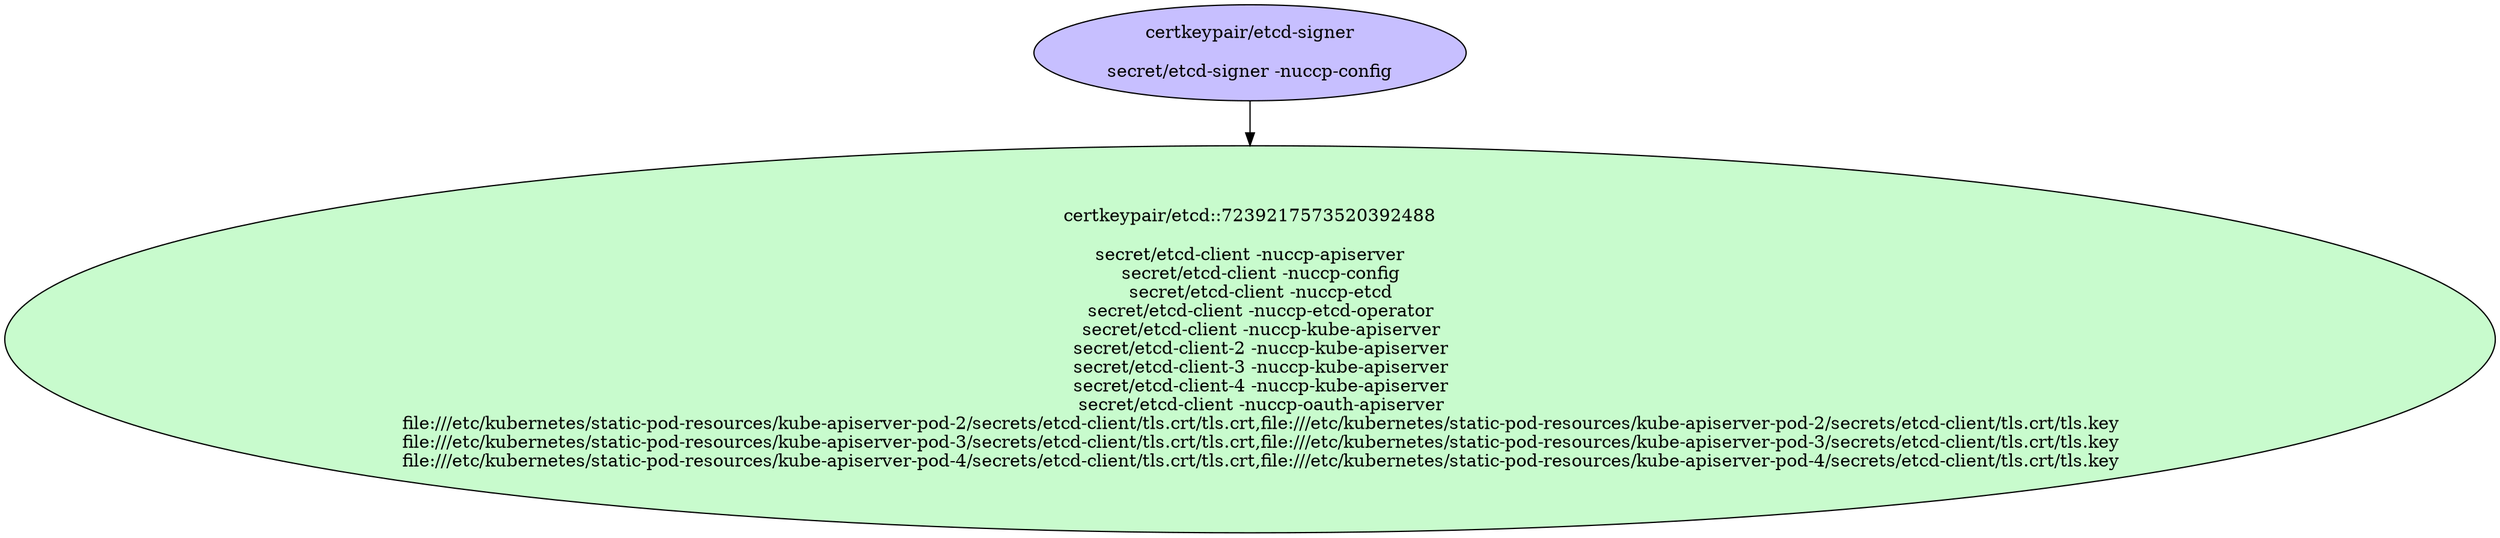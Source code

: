 digraph "Local Certificate" {
  // Node definitions.
  1 [
    label="certkeypair/etcd-signer\n\nsecret/etcd-signer -nuccp-config\n"
    style=filled
    fillcolor="#c7bfff"
  ];
  7 [
    label="certkeypair/etcd::7239217573520392488\n\nsecret/etcd-client -nuccp-apiserver\n    secret/etcd-client -nuccp-config\n    secret/etcd-client -nuccp-etcd\n    secret/etcd-client -nuccp-etcd-operator\n    secret/etcd-client -nuccp-kube-apiserver\n    secret/etcd-client-2 -nuccp-kube-apiserver\n    secret/etcd-client-3 -nuccp-kube-apiserver\n    secret/etcd-client-4 -nuccp-kube-apiserver\n    secret/etcd-client -nuccp-oauth-apiserver\n    file:///etc/kubernetes/static-pod-resources/kube-apiserver-pod-2/secrets/etcd-client/tls.crt/tls.crt,file:///etc/kubernetes/static-pod-resources/kube-apiserver-pod-2/secrets/etcd-client/tls.crt/tls.key\n    file:///etc/kubernetes/static-pod-resources/kube-apiserver-pod-3/secrets/etcd-client/tls.crt/tls.crt,file:///etc/kubernetes/static-pod-resources/kube-apiserver-pod-3/secrets/etcd-client/tls.crt/tls.key\n    file:///etc/kubernetes/static-pod-resources/kube-apiserver-pod-4/secrets/etcd-client/tls.crt/tls.crt,file:///etc/kubernetes/static-pod-resources/kube-apiserver-pod-4/secrets/etcd-client/tls.crt/tls.key\n"
    style=filled
    fillcolor="#c8fbcd"
  ];

  // Edge definitions.
  1 -> 7;
}